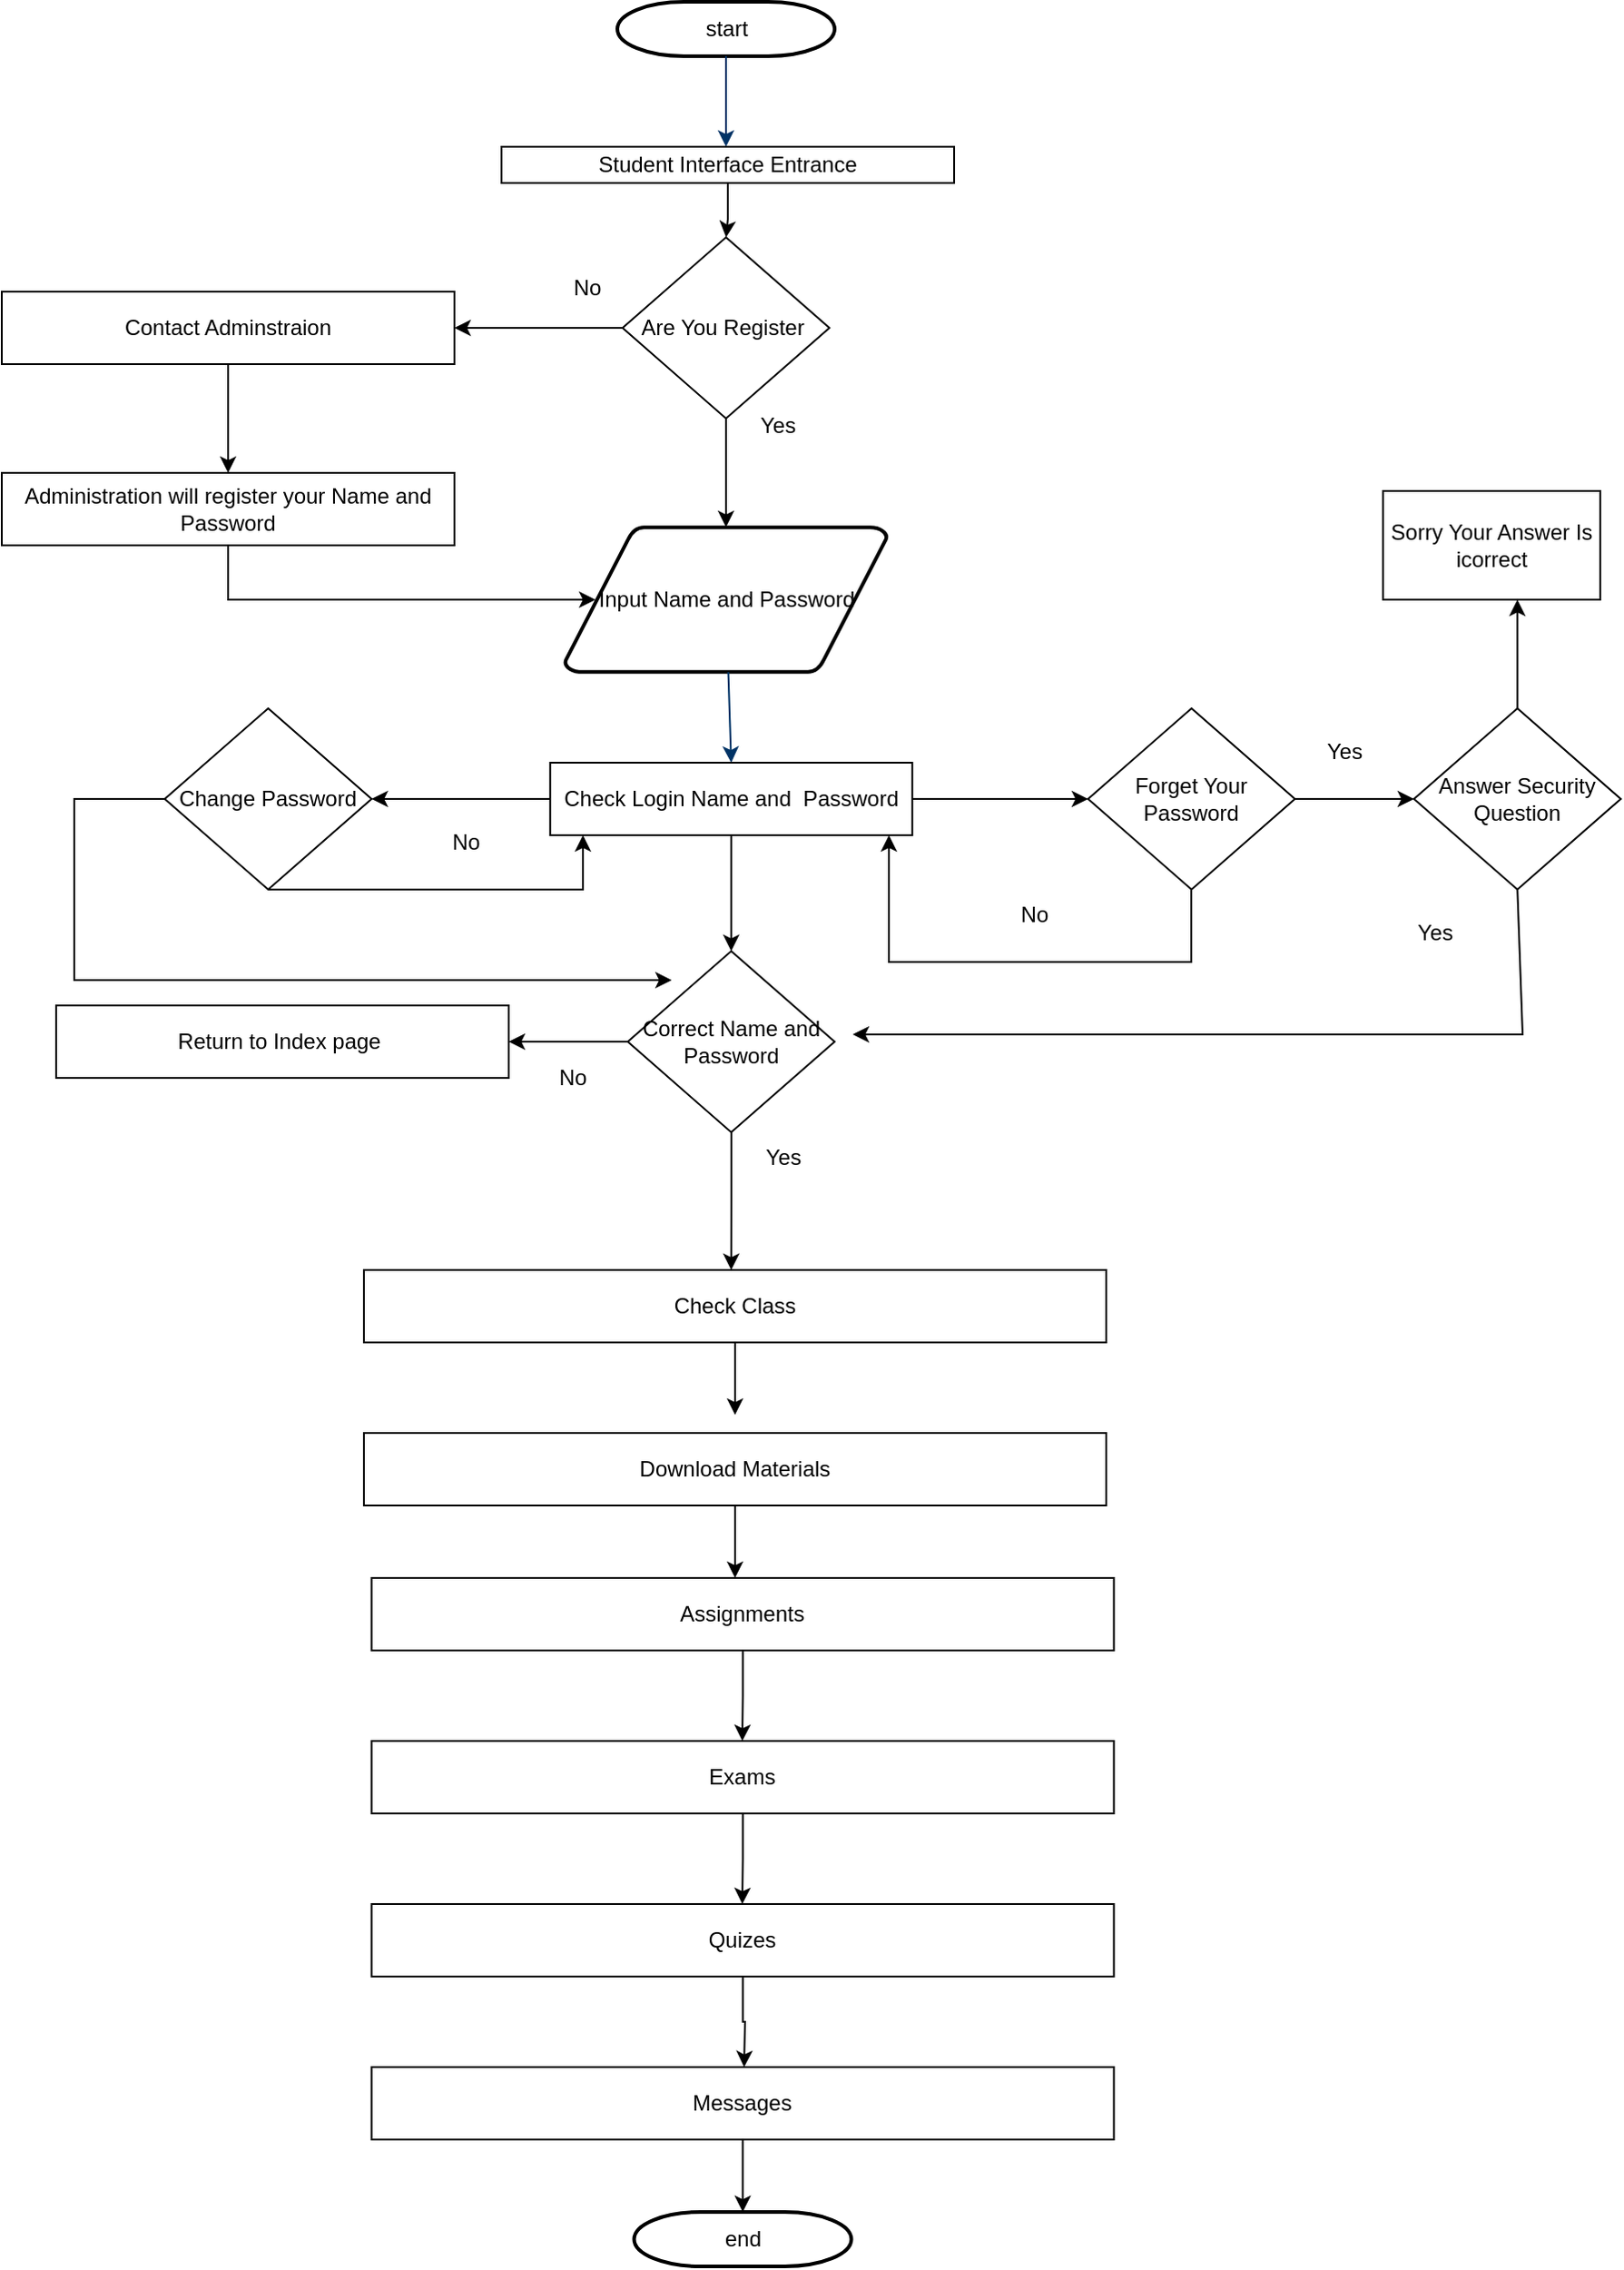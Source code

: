 <mxfile version="20.8.5" type="github">
  <diagram id="6a731a19-8d31-9384-78a2-239565b7b9f0" name="Page-1">
    <mxGraphModel dx="2206" dy="2010" grid="1" gridSize="10" guides="1" tooltips="1" connect="1" arrows="1" fold="1" page="1" pageScale="1" pageWidth="1169" pageHeight="827" background="none" math="0" shadow="0">
      <root>
        <mxCell id="0" />
        <mxCell id="1" parent="0" />
        <mxCell id="2" value="start" style="shape=mxgraph.flowchart.terminator;strokeWidth=2;gradientColor=none;gradientDirection=north;fontStyle=0;html=1;" parent="1" vertex="1">
          <mxGeometry x="610" y="-210" width="120" height="30" as="geometry" />
        </mxCell>
        <mxCell id="3" value="Input Name and Password" style="shape=mxgraph.flowchart.data;strokeWidth=2;gradientColor=none;gradientDirection=north;fontStyle=0;html=1;" parent="1" vertex="1">
          <mxGeometry x="581" y="80" width="178" height="80" as="geometry" />
        </mxCell>
        <mxCell id="7" style="fontStyle=1;strokeColor=#003366;strokeWidth=1;html=1;" parent="1" source="2" edge="1">
          <mxGeometry relative="1" as="geometry">
            <mxPoint x="670" y="-130" as="targetPoint" />
          </mxGeometry>
        </mxCell>
        <mxCell id="8" style="fontStyle=1;strokeColor=#003366;strokeWidth=1;html=1;entryX=0.5;entryY=0;entryDx=0;entryDy=0;" parent="1" source="3" target="Z4Uu8_ogNLf2Eh6c77ge-70" edge="1">
          <mxGeometry relative="1" as="geometry">
            <mxPoint x="671" y="190" as="targetPoint" />
          </mxGeometry>
        </mxCell>
        <mxCell id="11" value="Yes" style="text;fontStyle=0;html=1;strokeColor=none;gradientColor=none;fillColor=none;strokeWidth=2;" parent="1" vertex="1">
          <mxGeometry x="687.12" y="10" width="40" height="26" as="geometry" />
        </mxCell>
        <mxCell id="14" value="No" style="text;fontStyle=0;html=1;strokeColor=none;gradientColor=none;fillColor=none;strokeWidth=2;align=center;" parent="1" vertex="1">
          <mxGeometry x="572.87" y="-66" width="40" height="26" as="geometry" />
        </mxCell>
        <mxCell id="40" value="end" style="shape=mxgraph.flowchart.terminator;strokeWidth=2;gradientColor=none;gradientDirection=north;fontStyle=0;html=1;" parent="1" vertex="1">
          <mxGeometry x="619.25" y="1010" width="120" height="30" as="geometry" />
        </mxCell>
        <mxCell id="Z4Uu8_ogNLf2Eh6c77ge-61" style="edgeStyle=orthogonalEdgeStyle;rounded=0;orthogonalLoop=1;jettySize=auto;html=1;" edge="1" parent="1" source="Z4Uu8_ogNLf2Eh6c77ge-55" target="Z4Uu8_ogNLf2Eh6c77ge-60">
          <mxGeometry relative="1" as="geometry" />
        </mxCell>
        <mxCell id="Z4Uu8_ogNLf2Eh6c77ge-55" value="Student Interface Entrance" style="rounded=0;whiteSpace=wrap;html=1;" vertex="1" parent="1">
          <mxGeometry x="546" y="-130" width="250" height="20" as="geometry" />
        </mxCell>
        <mxCell id="Z4Uu8_ogNLf2Eh6c77ge-57" value="" style="endArrow=classic;html=1;rounded=0;" edge="1" parent="1">
          <mxGeometry width="50" height="50" relative="1" as="geometry">
            <mxPoint x="670" y="20" as="sourcePoint" />
            <mxPoint x="670" y="80" as="targetPoint" />
            <Array as="points">
              <mxPoint x="670" y="60" />
            </Array>
          </mxGeometry>
        </mxCell>
        <mxCell id="Z4Uu8_ogNLf2Eh6c77ge-95" style="edgeStyle=orthogonalEdgeStyle;rounded=0;orthogonalLoop=1;jettySize=auto;html=1;" edge="1" parent="1" source="Z4Uu8_ogNLf2Eh6c77ge-58">
          <mxGeometry relative="1" as="geometry">
            <mxPoint x="550" y="364.0" as="targetPoint" />
          </mxGeometry>
        </mxCell>
        <mxCell id="Z4Uu8_ogNLf2Eh6c77ge-99" style="edgeStyle=orthogonalEdgeStyle;rounded=0;orthogonalLoop=1;jettySize=auto;html=1;" edge="1" parent="1" source="Z4Uu8_ogNLf2Eh6c77ge-58">
          <mxGeometry relative="1" as="geometry">
            <mxPoint x="672.875" y="490" as="targetPoint" />
          </mxGeometry>
        </mxCell>
        <mxCell id="Z4Uu8_ogNLf2Eh6c77ge-58" value="Correct Name and Password" style="rhombus;whiteSpace=wrap;html=1;" vertex="1" parent="1">
          <mxGeometry x="615.75" y="314" width="114.25" height="100" as="geometry" />
        </mxCell>
        <mxCell id="Z4Uu8_ogNLf2Eh6c77ge-65" style="edgeStyle=orthogonalEdgeStyle;rounded=0;orthogonalLoop=1;jettySize=auto;html=1;entryX=1;entryY=0.5;entryDx=0;entryDy=0;" edge="1" parent="1" source="Z4Uu8_ogNLf2Eh6c77ge-60" target="Z4Uu8_ogNLf2Eh6c77ge-64">
          <mxGeometry relative="1" as="geometry" />
        </mxCell>
        <mxCell id="Z4Uu8_ogNLf2Eh6c77ge-60" value="Are You Register&amp;nbsp;" style="rhombus;whiteSpace=wrap;html=1;" vertex="1" parent="1">
          <mxGeometry x="612.87" y="-80" width="114.25" height="100" as="geometry" />
        </mxCell>
        <mxCell id="Z4Uu8_ogNLf2Eh6c77ge-67" style="edgeStyle=orthogonalEdgeStyle;rounded=0;orthogonalLoop=1;jettySize=auto;html=1;entryX=0.095;entryY=0.5;entryDx=0;entryDy=0;entryPerimeter=0;" edge="1" parent="1" source="Z4Uu8_ogNLf2Eh6c77ge-62" target="3">
          <mxGeometry relative="1" as="geometry">
            <mxPoint x="500" y="130" as="targetPoint" />
            <Array as="points">
              <mxPoint x="395" y="120" />
            </Array>
          </mxGeometry>
        </mxCell>
        <mxCell id="Z4Uu8_ogNLf2Eh6c77ge-62" value="Administration will register your Name and Password" style="rounded=0;whiteSpace=wrap;html=1;" vertex="1" parent="1">
          <mxGeometry x="270" y="50" width="250" height="40" as="geometry" />
        </mxCell>
        <mxCell id="Z4Uu8_ogNLf2Eh6c77ge-66" style="edgeStyle=orthogonalEdgeStyle;rounded=0;orthogonalLoop=1;jettySize=auto;html=1;entryX=0.5;entryY=0;entryDx=0;entryDy=0;" edge="1" parent="1" source="Z4Uu8_ogNLf2Eh6c77ge-64" target="Z4Uu8_ogNLf2Eh6c77ge-62">
          <mxGeometry relative="1" as="geometry" />
        </mxCell>
        <mxCell id="Z4Uu8_ogNLf2Eh6c77ge-64" value="Contact Adminstraion" style="rounded=0;whiteSpace=wrap;html=1;" vertex="1" parent="1">
          <mxGeometry x="270" y="-50" width="250" height="40" as="geometry" />
        </mxCell>
        <mxCell id="Z4Uu8_ogNLf2Eh6c77ge-72" style="edgeStyle=orthogonalEdgeStyle;rounded=0;orthogonalLoop=1;jettySize=auto;html=1;entryX=0.5;entryY=0;entryDx=0;entryDy=0;" edge="1" parent="1" source="Z4Uu8_ogNLf2Eh6c77ge-70" target="Z4Uu8_ogNLf2Eh6c77ge-58">
          <mxGeometry relative="1" as="geometry" />
        </mxCell>
        <mxCell id="Z4Uu8_ogNLf2Eh6c77ge-82" style="edgeStyle=orthogonalEdgeStyle;rounded=0;orthogonalLoop=1;jettySize=auto;html=1;entryX=1;entryY=0.5;entryDx=0;entryDy=0;" edge="1" parent="1" source="Z4Uu8_ogNLf2Eh6c77ge-70" target="Z4Uu8_ogNLf2Eh6c77ge-77">
          <mxGeometry relative="1" as="geometry" />
        </mxCell>
        <mxCell id="Z4Uu8_ogNLf2Eh6c77ge-83" style="edgeStyle=orthogonalEdgeStyle;rounded=0;orthogonalLoop=1;jettySize=auto;html=1;entryX=0;entryY=0.5;entryDx=0;entryDy=0;" edge="1" parent="1" source="Z4Uu8_ogNLf2Eh6c77ge-70" target="Z4Uu8_ogNLf2Eh6c77ge-78">
          <mxGeometry relative="1" as="geometry" />
        </mxCell>
        <mxCell id="Z4Uu8_ogNLf2Eh6c77ge-70" value="Check Login Name and&amp;nbsp; Password" style="rounded=0;whiteSpace=wrap;html=1;" vertex="1" parent="1">
          <mxGeometry x="572.88" y="210" width="200" height="40" as="geometry" />
        </mxCell>
        <mxCell id="Z4Uu8_ogNLf2Eh6c77ge-77" value="Change Password" style="rhombus;whiteSpace=wrap;html=1;" vertex="1" parent="1">
          <mxGeometry x="360" y="180" width="114.25" height="100" as="geometry" />
        </mxCell>
        <mxCell id="Z4Uu8_ogNLf2Eh6c77ge-80" style="edgeStyle=orthogonalEdgeStyle;rounded=0;orthogonalLoop=1;jettySize=auto;html=1;entryX=0;entryY=0.5;entryDx=0;entryDy=0;" edge="1" parent="1" source="Z4Uu8_ogNLf2Eh6c77ge-78" target="Z4Uu8_ogNLf2Eh6c77ge-79">
          <mxGeometry relative="1" as="geometry" />
        </mxCell>
        <mxCell id="Z4Uu8_ogNLf2Eh6c77ge-78" value="Forget Your Password" style="rhombus;whiteSpace=wrap;html=1;" vertex="1" parent="1">
          <mxGeometry x="870" y="180" width="114.25" height="100" as="geometry" />
        </mxCell>
        <mxCell id="Z4Uu8_ogNLf2Eh6c77ge-208" style="edgeStyle=orthogonalEdgeStyle;rounded=0;orthogonalLoop=1;jettySize=auto;html=1;" edge="1" parent="1" source="Z4Uu8_ogNLf2Eh6c77ge-79">
          <mxGeometry relative="1" as="geometry">
            <mxPoint x="1107.125" y="120" as="targetPoint" />
          </mxGeometry>
        </mxCell>
        <mxCell id="Z4Uu8_ogNLf2Eh6c77ge-79" value="Answer Security Question" style="rhombus;whiteSpace=wrap;html=1;" vertex="1" parent="1">
          <mxGeometry x="1050" y="180" width="114.25" height="100" as="geometry" />
        </mxCell>
        <mxCell id="Z4Uu8_ogNLf2Eh6c77ge-84" value="" style="endArrow=classic;html=1;rounded=0;" edge="1" parent="1">
          <mxGeometry width="50" height="50" relative="1" as="geometry">
            <mxPoint x="927" y="280" as="sourcePoint" />
            <mxPoint x="760" y="250" as="targetPoint" />
            <Array as="points">
              <mxPoint x="927" y="320" />
              <mxPoint x="760" y="320" />
            </Array>
          </mxGeometry>
        </mxCell>
        <mxCell id="Z4Uu8_ogNLf2Eh6c77ge-85" value="No" style="text;fontStyle=0;html=1;strokeColor=none;gradientColor=none;fillColor=none;strokeWidth=2;align=center;" vertex="1" parent="1">
          <mxGeometry x="820" y="280" width="40" height="26" as="geometry" />
        </mxCell>
        <mxCell id="Z4Uu8_ogNLf2Eh6c77ge-86" value="Yes" style="text;fontStyle=0;html=1;strokeColor=none;gradientColor=none;fillColor=none;strokeWidth=2;" vertex="1" parent="1">
          <mxGeometry x="1000" y="190" width="32.88" height="26" as="geometry" />
        </mxCell>
        <mxCell id="Z4Uu8_ogNLf2Eh6c77ge-87" value="Yes" style="text;fontStyle=0;html=1;strokeColor=none;gradientColor=none;fillColor=none;strokeWidth=2;" vertex="1" parent="1">
          <mxGeometry x="1050" y="290" width="40" height="26" as="geometry" />
        </mxCell>
        <mxCell id="Z4Uu8_ogNLf2Eh6c77ge-90" value="" style="endArrow=classic;html=1;rounded=0;exitX=0.5;exitY=1;exitDx=0;exitDy=0;" edge="1" parent="1" source="Z4Uu8_ogNLf2Eh6c77ge-77">
          <mxGeometry width="50" height="50" relative="1" as="geometry">
            <mxPoint x="490" y="250" as="sourcePoint" />
            <mxPoint x="591" y="250" as="targetPoint" />
            <Array as="points">
              <mxPoint x="591" y="280" />
            </Array>
          </mxGeometry>
        </mxCell>
        <mxCell id="Z4Uu8_ogNLf2Eh6c77ge-91" value="No" style="text;fontStyle=0;html=1;strokeColor=none;gradientColor=none;fillColor=none;strokeWidth=2;align=center;" vertex="1" parent="1">
          <mxGeometry x="506" y="240" width="40" height="26" as="geometry" />
        </mxCell>
        <mxCell id="Z4Uu8_ogNLf2Eh6c77ge-92" value="" style="endArrow=classic;html=1;rounded=0;exitX=0;exitY=0.5;exitDx=0;exitDy=0;" edge="1" parent="1" source="Z4Uu8_ogNLf2Eh6c77ge-77">
          <mxGeometry width="50" height="50" relative="1" as="geometry">
            <mxPoint x="300" y="220" as="sourcePoint" />
            <mxPoint x="640" y="330" as="targetPoint" />
            <Array as="points">
              <mxPoint x="310" y="230" />
              <mxPoint x="310" y="330" />
            </Array>
          </mxGeometry>
        </mxCell>
        <mxCell id="Z4Uu8_ogNLf2Eh6c77ge-93" value="" style="endArrow=classic;html=1;rounded=0;exitX=0.5;exitY=1;exitDx=0;exitDy=0;" edge="1" parent="1" source="Z4Uu8_ogNLf2Eh6c77ge-79">
          <mxGeometry width="50" height="50" relative="1" as="geometry">
            <mxPoint x="1130" y="420" as="sourcePoint" />
            <mxPoint x="740" y="360" as="targetPoint" />
            <Array as="points">
              <mxPoint x="1110" y="360" />
            </Array>
          </mxGeometry>
        </mxCell>
        <mxCell id="Z4Uu8_ogNLf2Eh6c77ge-94" value="Yes" style="text;fontStyle=0;html=1;strokeColor=none;gradientColor=none;fillColor=none;strokeWidth=2;" vertex="1" parent="1">
          <mxGeometry x="690" y="414" width="40" height="26" as="geometry" />
        </mxCell>
        <mxCell id="Z4Uu8_ogNLf2Eh6c77ge-96" value="No" style="text;fontStyle=0;html=1;strokeColor=none;gradientColor=none;fillColor=none;strokeWidth=2;align=center;" vertex="1" parent="1">
          <mxGeometry x="565" y="370" width="40" height="26" as="geometry" />
        </mxCell>
        <mxCell id="Z4Uu8_ogNLf2Eh6c77ge-97" value="Return to Index page&amp;nbsp;" style="rounded=0;whiteSpace=wrap;html=1;" vertex="1" parent="1">
          <mxGeometry x="300" y="344" width="250" height="40" as="geometry" />
        </mxCell>
        <mxCell id="Z4Uu8_ogNLf2Eh6c77ge-106" style="edgeStyle=orthogonalEdgeStyle;rounded=0;orthogonalLoop=1;jettySize=auto;html=1;" edge="1" parent="1" source="Z4Uu8_ogNLf2Eh6c77ge-98">
          <mxGeometry relative="1" as="geometry">
            <mxPoint x="675" y="570" as="targetPoint" />
          </mxGeometry>
        </mxCell>
        <mxCell id="Z4Uu8_ogNLf2Eh6c77ge-98" value="Check Class" style="rounded=0;whiteSpace=wrap;html=1;" vertex="1" parent="1">
          <mxGeometry x="470" y="490" width="410" height="40" as="geometry" />
        </mxCell>
        <mxCell id="Z4Uu8_ogNLf2Eh6c77ge-107" style="edgeStyle=orthogonalEdgeStyle;rounded=0;orthogonalLoop=1;jettySize=auto;html=1;" edge="1" parent="1" source="Z4Uu8_ogNLf2Eh6c77ge-100">
          <mxGeometry relative="1" as="geometry">
            <mxPoint x="675" y="660" as="targetPoint" />
          </mxGeometry>
        </mxCell>
        <mxCell id="Z4Uu8_ogNLf2Eh6c77ge-100" value="Download Materials" style="rounded=0;whiteSpace=wrap;html=1;" vertex="1" parent="1">
          <mxGeometry x="470" y="580" width="410" height="40" as="geometry" />
        </mxCell>
        <mxCell id="Z4Uu8_ogNLf2Eh6c77ge-113" style="edgeStyle=orthogonalEdgeStyle;rounded=0;orthogonalLoop=1;jettySize=auto;html=1;" edge="1" parent="1" source="Z4Uu8_ogNLf2Eh6c77ge-101">
          <mxGeometry relative="1" as="geometry">
            <mxPoint x="680" y="930" as="targetPoint" />
          </mxGeometry>
        </mxCell>
        <mxCell id="Z4Uu8_ogNLf2Eh6c77ge-101" value="Quizes" style="rounded=0;whiteSpace=wrap;html=1;" vertex="1" parent="1">
          <mxGeometry x="474.25" y="840" width="410" height="40" as="geometry" />
        </mxCell>
        <mxCell id="Z4Uu8_ogNLf2Eh6c77ge-111" style="edgeStyle=orthogonalEdgeStyle;rounded=0;orthogonalLoop=1;jettySize=auto;html=1;" edge="1" parent="1" source="Z4Uu8_ogNLf2Eh6c77ge-102">
          <mxGeometry relative="1" as="geometry">
            <mxPoint x="679" y="750" as="targetPoint" />
          </mxGeometry>
        </mxCell>
        <mxCell id="Z4Uu8_ogNLf2Eh6c77ge-102" value="Assignments" style="rounded=0;whiteSpace=wrap;html=1;" vertex="1" parent="1">
          <mxGeometry x="474.25" y="660" width="410" height="40" as="geometry" />
        </mxCell>
        <mxCell id="Z4Uu8_ogNLf2Eh6c77ge-112" style="edgeStyle=orthogonalEdgeStyle;rounded=0;orthogonalLoop=1;jettySize=auto;html=1;" edge="1" parent="1" source="Z4Uu8_ogNLf2Eh6c77ge-103">
          <mxGeometry relative="1" as="geometry">
            <mxPoint x="679" y="840" as="targetPoint" />
          </mxGeometry>
        </mxCell>
        <mxCell id="Z4Uu8_ogNLf2Eh6c77ge-103" value="Exams" style="rounded=0;whiteSpace=wrap;html=1;" vertex="1" parent="1">
          <mxGeometry x="474.25" y="750" width="410" height="40" as="geometry" />
        </mxCell>
        <mxCell id="Z4Uu8_ogNLf2Eh6c77ge-114" style="edgeStyle=orthogonalEdgeStyle;rounded=0;orthogonalLoop=1;jettySize=auto;html=1;entryX=0.5;entryY=0;entryDx=0;entryDy=0;entryPerimeter=0;" edge="1" parent="1" source="Z4Uu8_ogNLf2Eh6c77ge-104" target="40">
          <mxGeometry relative="1" as="geometry" />
        </mxCell>
        <mxCell id="Z4Uu8_ogNLf2Eh6c77ge-104" value="Messages" style="rounded=0;whiteSpace=wrap;html=1;" vertex="1" parent="1">
          <mxGeometry x="474.25" y="930" width="410" height="40" as="geometry" />
        </mxCell>
        <mxCell id="Z4Uu8_ogNLf2Eh6c77ge-209" value="Sorry Your Answer Is icorrect" style="rounded=0;whiteSpace=wrap;html=1;" vertex="1" parent="1">
          <mxGeometry x="1032.88" y="60" width="120" height="60" as="geometry" />
        </mxCell>
      </root>
    </mxGraphModel>
  </diagram>
</mxfile>
